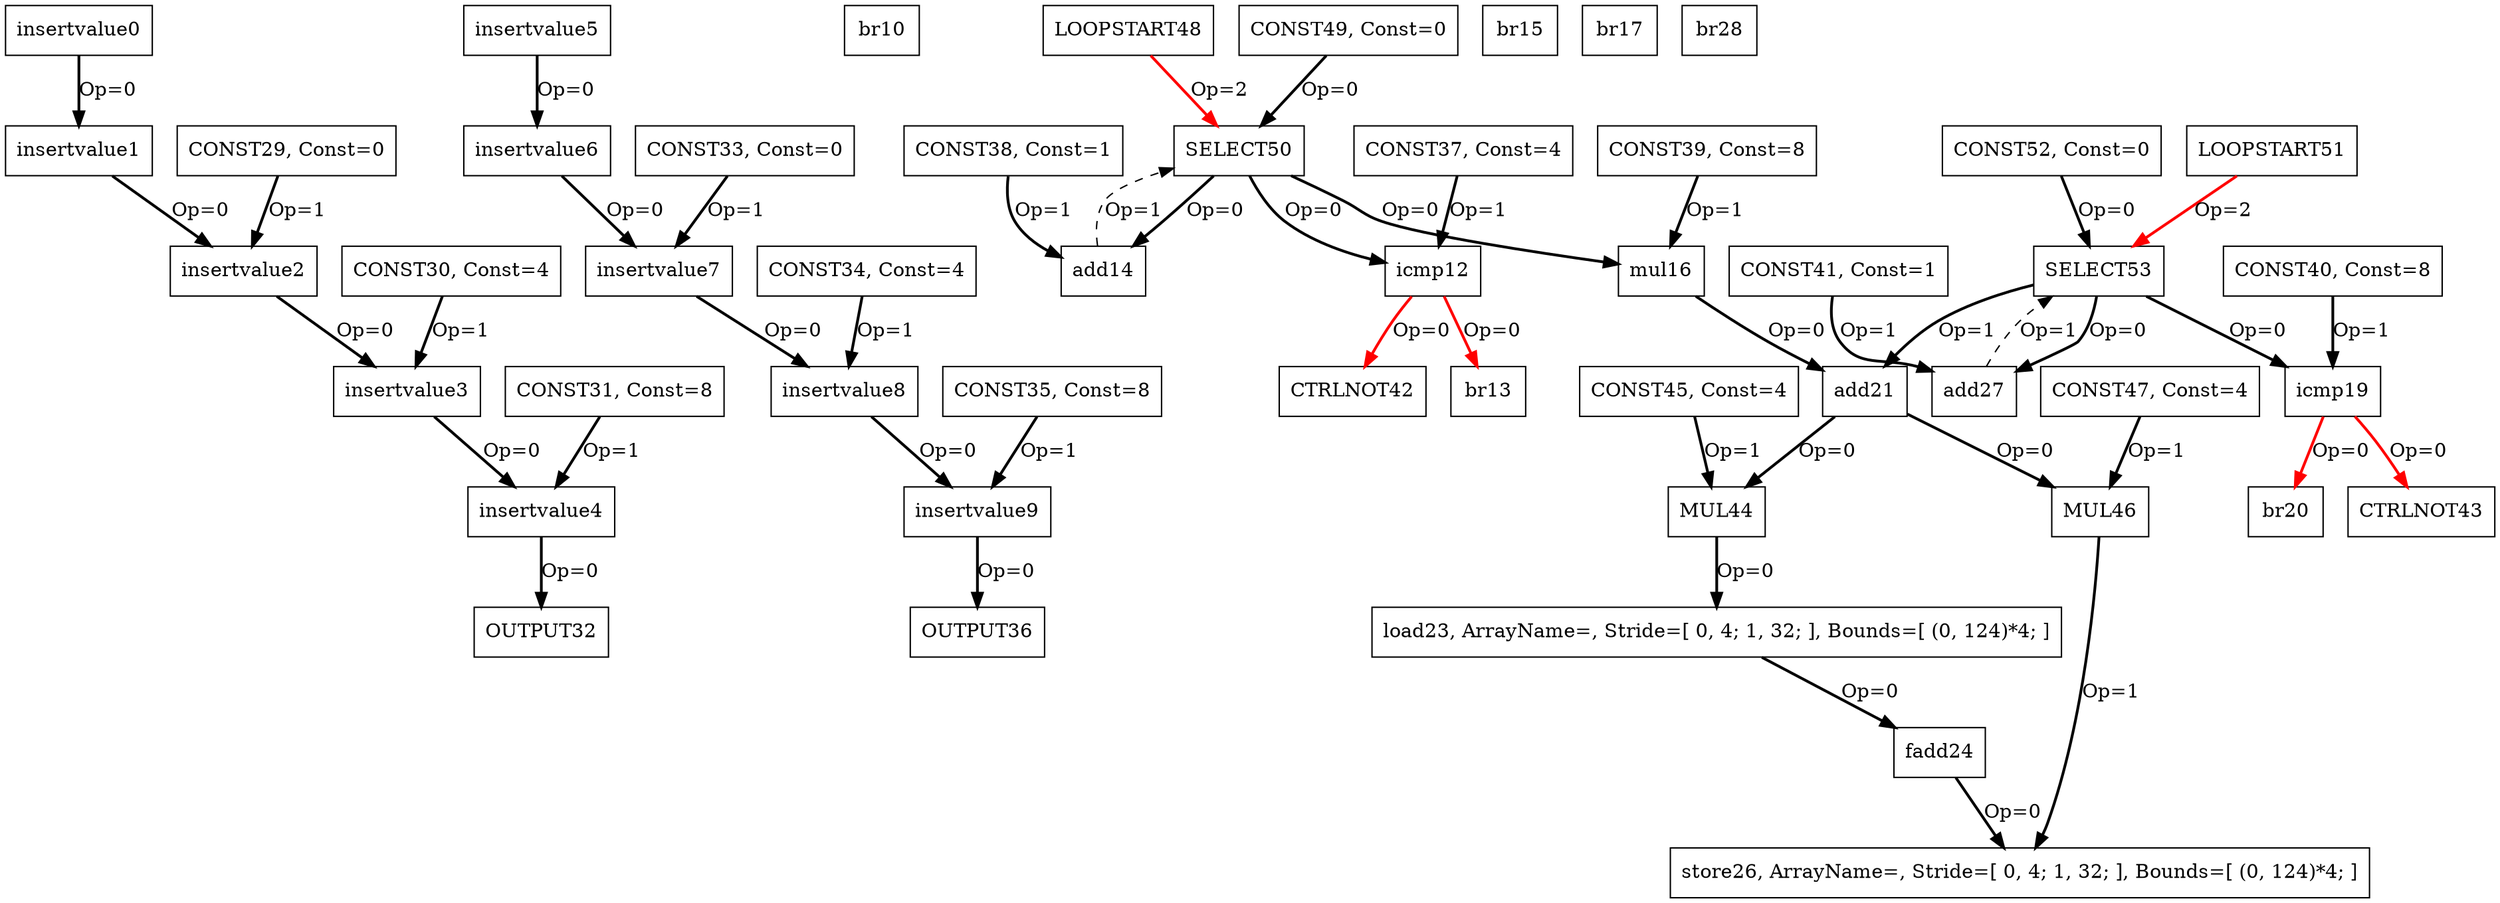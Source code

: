 Digraph G {
insertvalue0[label = "insertvalue0", shape = box, color = black];
insertvalue1[label = "insertvalue1", shape = box, color = black];
insertvalue2[label = "insertvalue2", shape = box, color = black];
insertvalue3[label = "insertvalue3", shape = box, color = black];
insertvalue4[label = "insertvalue4", shape = box, color = black];
insertvalue5[label = "insertvalue5", shape = box, color = black];
insertvalue6[label = "insertvalue6", shape = box, color = black];
insertvalue7[label = "insertvalue7", shape = box, color = black];
insertvalue8[label = "insertvalue8", shape = box, color = black];
insertvalue9[label = "insertvalue9", shape = box, color = black];
br10[label = "br10", shape = box, color = black];
icmp12[label = "icmp12", shape = box, color = black];
br13[label = "br13", shape = box, color = black];
add14[label = "add14", shape = box, color = black];
br15[label = "br15", shape = box, color = black];
mul16[label = "mul16", shape = box, color = black];
br17[label = "br17", shape = box, color = black];
icmp19[label = "icmp19", shape = box, color = black];
br20[label = "br20", shape = box, color = black];
add21[label = "add21", shape = box, color = black];
load23[label = "load23, ArrayName=, Stride=[ 0, 4; 1, 32; ], Bounds=[ (0, 124)*4; ]", shape = box, color = black];
fadd24[label = "fadd24", shape = box, color = black];
store26[label = "store26, ArrayName=, Stride=[ 0, 4; 1, 32; ], Bounds=[ (0, 124)*4; ]", shape = box, color = black];
add27[label = "add27", shape = box, color = black];
br28[label = "br28", shape = box, color = black];
CONST29[label = "CONST29, Const=0", shape = box, color = black];
CONST30[label = "CONST30, Const=4", shape = box, color = black];
CONST31[label = "CONST31, Const=8", shape = box, color = black];
OUTPUT32[label = "OUTPUT32", shape = box, color = black];
CONST33[label = "CONST33, Const=0", shape = box, color = black];
CONST34[label = "CONST34, Const=4", shape = box, color = black];
CONST35[label = "CONST35, Const=8", shape = box, color = black];
OUTPUT36[label = "OUTPUT36", shape = box, color = black];
CONST37[label = "CONST37, Const=4", shape = box, color = black];
CONST38[label = "CONST38, Const=1", shape = box, color = black];
CONST39[label = "CONST39, Const=8", shape = box, color = black];
CONST40[label = "CONST40, Const=8", shape = box, color = black];
CONST41[label = "CONST41, Const=1", shape = box, color = black];
CTRLNOT42[label = "CTRLNOT42", shape = box, color = black];
CTRLNOT43[label = "CTRLNOT43", shape = box, color = black];
MUL44[label = "MUL44", shape = box, color = black];
CONST45[label = "CONST45, Const=4", shape = box, color = black];
MUL46[label = "MUL46", shape = box, color = black];
CONST47[label = "CONST47, Const=4", shape = box, color = black];
LOOPSTART48[label = "LOOPSTART48", shape = box, color = black];
CONST49[label = "CONST49, Const=0", shape = box, color = black];
SELECT50[label = "SELECT50", shape = box, color = black];
LOOPSTART51[label = "LOOPSTART51", shape = box, color = black];
CONST52[label = "CONST52, Const=0", shape = box, color = black];
SELECT53[label = "SELECT53", shape = box, color = black];
insertvalue0 -> insertvalue1[color = black, style = bold, label = "Op=0"];
insertvalue1 -> insertvalue2[color = black, style = bold, label = "Op=0"];
CONST29 -> insertvalue2[color = black, style = bold, label = "Op=1"];
insertvalue2 -> insertvalue3[color = black, style = bold, label = "Op=0"];
CONST30 -> insertvalue3[color = black, style = bold, label = "Op=1"];
insertvalue3 -> insertvalue4[color = black, style = bold, label = "Op=0"];
CONST31 -> insertvalue4[color = black, style = bold, label = "Op=1"];
insertvalue4 -> OUTPUT32[color = black, style = bold, label = "Op=0"];
insertvalue5 -> insertvalue6[color = black, style = bold, label = "Op=0"];
insertvalue6 -> insertvalue7[color = black, style = bold, label = "Op=0"];
CONST33 -> insertvalue7[color = black, style = bold, label = "Op=1"];
insertvalue7 -> insertvalue8[color = black, style = bold, label = "Op=0"];
CONST34 -> insertvalue8[color = black, style = bold, label = "Op=1"];
insertvalue8 -> insertvalue9[color = black, style = bold, label = "Op=0"];
CONST35 -> insertvalue9[color = black, style = bold, label = "Op=1"];
insertvalue9 -> OUTPUT36[color = black, style = bold, label = "Op=0"];
CONST37 -> icmp12[color = black, style = bold, label = "Op=1"];
icmp12 -> br13[color = red, style = bold, label = "Op=0"];
CONST38 -> add14[color = black, style = bold, label = "Op=1"];
CONST39 -> mul16[color = black, style = bold, label = "Op=1"];
mul16 -> add21[color = black, style = bold, label = "Op=0"];
CONST40 -> icmp19[color = black, style = bold, label = "Op=1"];
icmp19 -> br20[color = red, style = bold, label = "Op=0"];
load23 -> fadd24[color = black, style = bold, label = "Op=0"];
fadd24 -> store26[color = black, style = bold, label = "Op=0"];
CONST41 -> add27[color = black, style = bold, label = "Op=1"];
icmp12 -> CTRLNOT42[color = red, style = bold, label = "Op=0"];
icmp19 -> CTRLNOT43[color = red, style = bold, label = "Op=0"];
add21 -> MUL44[color = black, style = bold, label = "Op=0"];
CONST45 -> MUL44[color = black, style = bold, label = "Op=1"];
MUL44 -> load23[color = black, style = bold, label = "Op=0"];
add21 -> MUL46[color = black, style = bold, label = "Op=0"];
CONST47 -> MUL46[color = black, style = bold, label = "Op=1"];
MUL46 -> store26[color = black, style = bold, label = "Op=1"];
CONST49 -> SELECT50[color = black, style = bold, label = "Op=0"];
add14 -> SELECT50[color = black, style = dashed, label = "Op=1"];
LOOPSTART48 -> SELECT50[color = red, style = bold, label = "Op=2"];
SELECT50 -> add14[color = black, style = bold, label = "Op=0"];
SELECT50 -> mul16[color = black, style = bold, label = "Op=0"];
SELECT50 -> icmp12[color = black, style = bold, label = "Op=0"];
CONST52 -> SELECT53[color = black, style = bold, label = "Op=0"];
add27 -> SELECT53[color = black, style = dashed, label = "Op=1"];
LOOPSTART51 -> SELECT53[color = red, style = bold, label = "Op=2"];
SELECT53 -> add27[color = black, style = bold, label = "Op=0"];
SELECT53 -> add21[color = black, style = bold, label = "Op=1"];
SELECT53 -> icmp19[color = black, style = bold, label = "Op=0"];
}
